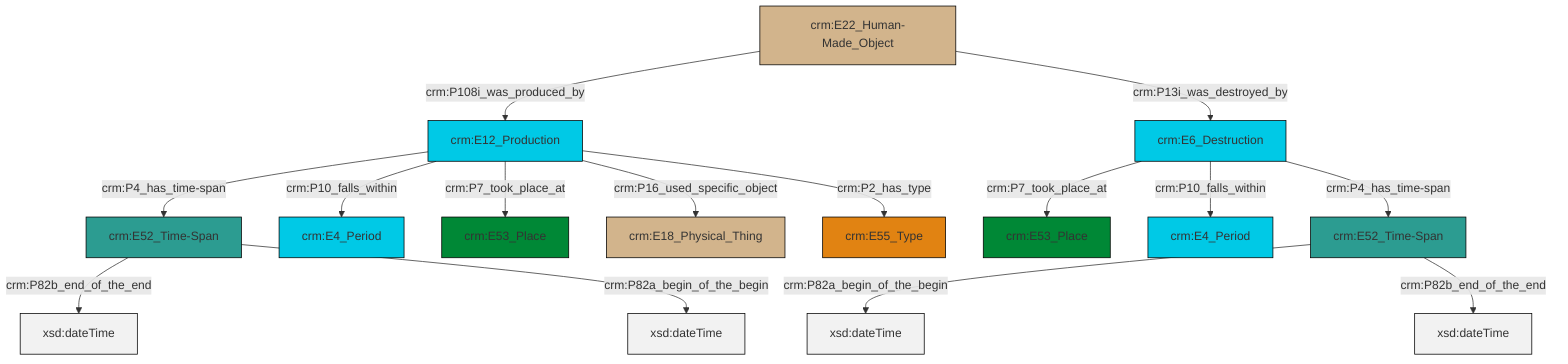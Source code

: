 graph TD
classDef Literal fill:#f2f2f2,stroke:#000000;
classDef CRM_Entity fill:#FFFFFF,stroke:#000000;
classDef Temporal_Entity fill:#00C9E6, stroke:#000000;
classDef Type fill:#E18312, stroke:#000000;
classDef Time-Span fill:#2C9C91, stroke:#000000;
classDef Appellation fill:#FFEB7F, stroke:#000000;
classDef Place fill:#008836, stroke:#000000;
classDef Persistent_Item fill:#B266B2, stroke:#000000;
classDef Conceptual_Object fill:#FFD700, stroke:#000000;
classDef Physical_Thing fill:#D2B48C, stroke:#000000;
classDef Actor fill:#f58aad, stroke:#000000;
classDef PC_Classes fill:#4ce600, stroke:#000000;
classDef Multi fill:#cccccc,stroke:#000000;

0["crm:E52_Time-Span"]:::Time-Span -->|crm:P82a_begin_of_the_begin| 1[xsd:dateTime]:::Literal
8["crm:E12_Production"]:::Temporal_Entity -->|crm:P4_has_time-span| 9["crm:E52_Time-Span"]:::Time-Span
12["crm:E22_Human-Made_Object"]:::Physical_Thing -->|crm:P108i_was_produced_by| 8["crm:E12_Production"]:::Temporal_Entity
6["crm:E6_Destruction"]:::Temporal_Entity -->|crm:P7_took_place_at| 4["crm:E53_Place"]:::Place
9["crm:E52_Time-Span"]:::Time-Span -->|crm:P82b_end_of_the_end| 13[xsd:dateTime]:::Literal
12["crm:E22_Human-Made_Object"]:::Physical_Thing -->|crm:P13i_was_destroyed_by| 6["crm:E6_Destruction"]:::Temporal_Entity
9["crm:E52_Time-Span"]:::Time-Span -->|crm:P82a_begin_of_the_begin| 14[xsd:dateTime]:::Literal
0["crm:E52_Time-Span"]:::Time-Span -->|crm:P82b_end_of_the_end| 15[xsd:dateTime]:::Literal
6["crm:E6_Destruction"]:::Temporal_Entity -->|crm:P10_falls_within| 10["crm:E4_Period"]:::Temporal_Entity
6["crm:E6_Destruction"]:::Temporal_Entity -->|crm:P4_has_time-span| 0["crm:E52_Time-Span"]:::Time-Span
8["crm:E12_Production"]:::Temporal_Entity -->|crm:P10_falls_within| 16["crm:E4_Period"]:::Temporal_Entity
8["crm:E12_Production"]:::Temporal_Entity -->|crm:P7_took_place_at| 21["crm:E53_Place"]:::Place
8["crm:E12_Production"]:::Temporal_Entity -->|crm:P16_used_specific_object| 23["crm:E18_Physical_Thing"]:::Physical_Thing
8["crm:E12_Production"]:::Temporal_Entity -->|crm:P2_has_type| 2["crm:E55_Type"]:::Type